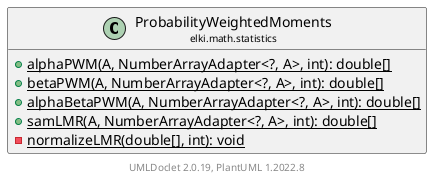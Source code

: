@startuml
    remove .*\.(Instance|Par|Parameterizer|Factory)$
    set namespaceSeparator none
    hide empty fields
    hide empty methods

    class "<size:14>ProbabilityWeightedMoments\n<size:10>elki.math.statistics" as elki.math.statistics.ProbabilityWeightedMoments [[ProbabilityWeightedMoments.html]] {
        {static} +alphaPWM(A, NumberArrayAdapter<?, A>, int): double[]
        {static} +betaPWM(A, NumberArrayAdapter<?, A>, int): double[]
        {static} +alphaBetaPWM(A, NumberArrayAdapter<?, A>, int): double[]
        {static} +samLMR(A, NumberArrayAdapter<?, A>, int): double[]
        {static} -normalizeLMR(double[], int): void
    }

    center footer UMLDoclet 2.0.19, PlantUML 1.2022.8
@enduml
